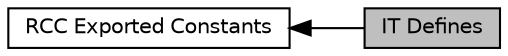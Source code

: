 digraph "IT Defines"
{
  edge [fontname="Helvetica",fontsize="10",labelfontname="Helvetica",labelfontsize="10"];
  node [fontname="Helvetica",fontsize="10",shape=box];
  rankdir=LR;
  Node1 [label="IT Defines",height=0.2,width=0.4,color="black", fillcolor="grey75", style="filled", fontcolor="black",tooltip="IT defines which can be used with LL_RCC_ReadReg and LL_RCC_WriteReg functions."];
  Node2 [label="RCC Exported Constants",height=0.2,width=0.4,color="black", fillcolor="white", style="filled",URL="$group__RCC__LL__Exported__Constants.html",tooltip=" "];
  Node2->Node1 [shape=plaintext, dir="back", style="solid"];
}
